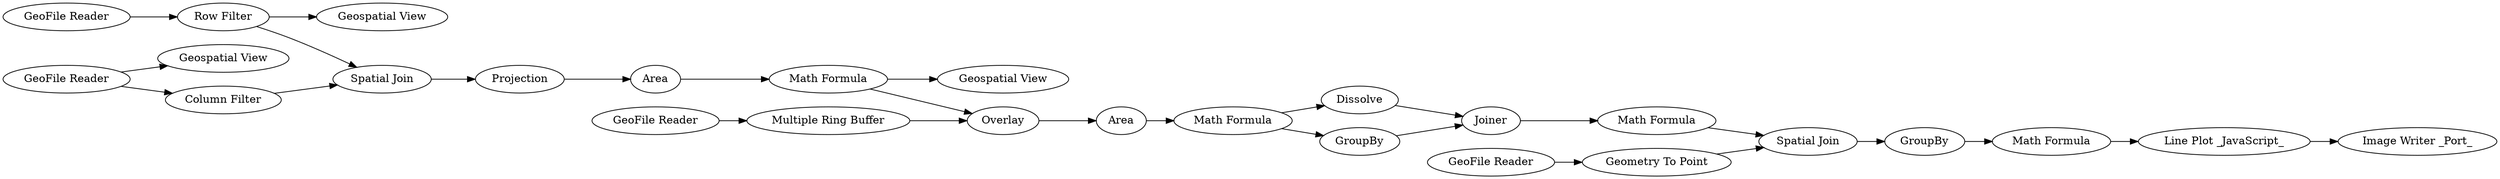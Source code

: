 digraph {
	1 [label="GeoFile Reader"]
	2 [label="Row Filter"]
	3 [label="Geospatial View"]
	4 [label="GeoFile Reader"]
	5 [label="Geospatial View"]
	6 [label="Column Filter"]
	7 [label="Spatial Join"]
	8 [label=Projection]
	9 [label=Area]
	10 [label="Math Formula"]
	11 [label="Geospatial View"]
	12 [label="GeoFile Reader"]
	13 [label="Multiple Ring Buffer"]
	14 [label=Overlay]
	15 [label=Area]
	16 [label="Math Formula"]
	17 [label=Dissolve]
	18 [label=GroupBy]
	19 [label=Joiner]
	20 [label="Math Formula"]
	21 [label="GeoFile Reader"]
	22 [label="Geometry To Point"]
	23 [label="Spatial Join"]
	24 [label=GroupBy]
	25 [label="Math Formula"]
	26 [label="Line Plot _JavaScript_"]
	27 [label="Image Writer _Port_"]
	1 -> 2
	2 -> 3
	2 -> 7
	4 -> 5
	4 -> 6
	6 -> 7
	7 -> 8
	8 -> 9
	9 -> 10
	10 -> 11
	10 -> 14
	12 -> 13
	13 -> 14
	14 -> 15
	15 -> 16
	16 -> 17
	16 -> 18
	17 -> 19
	18 -> 19
	19 -> 20
	20 -> 23
	21 -> 22
	22 -> 23
	23 -> 24
	24 -> 25
	25 -> 26
	26 -> 27
	rankdir=LR
}
